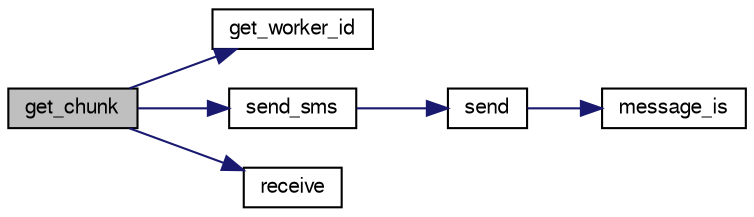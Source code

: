 digraph G
{
  edge [fontname="FreeSans",fontsize="10",labelfontname="FreeSans",labelfontsize="10"];
  node [fontname="FreeSans",fontsize="10",shape=record];
  rankdir="LR";
  Node1 [label="get_chunk",height=0.2,width=0.4,color="black", fillcolor="grey75", style="filled" fontcolor="black"];
  Node1 -> Node2 [color="midnightblue",fontsize="10",style="solid"];
  Node2 [label="get_worker_id",height=0.2,width=0.4,color="black", fillcolor="white", style="filled",URL="$worker_8c.html#ae11d5cff642be9c1c521ce9dff10f0ad",tooltip="Get the ID of a worker."];
  Node1 -> Node3 [color="midnightblue",fontsize="10",style="solid"];
  Node3 [label="send_sms",height=0.2,width=0.4,color="black", fillcolor="white", style="filled",URL="$common_8c.html#aca485a177839dea76ff61fd7c34de12d",tooltip="Send a short message, of size zero."];
  Node3 -> Node4 [color="midnightblue",fontsize="10",style="solid"];
  Node4 [label="send",height=0.2,width=0.4,color="black", fillcolor="white", style="filled",URL="$common_8c.html#a385b12669d8faf7b5cdb54c1ae597e1c",tooltip="Send a message/task."];
  Node4 -> Node5 [color="midnightblue",fontsize="10",style="solid"];
  Node5 [label="message_is",height=0.2,width=0.4,color="black", fillcolor="white", style="filled",URL="$common_8c.html#ad37a02c988c597622a346cb5293243fb",tooltip="Compare the message from a task with a string."];
  Node1 -> Node6 [color="midnightblue",fontsize="10",style="solid"];
  Node6 [label="receive",height=0.2,width=0.4,color="black", fillcolor="white", style="filled",URL="$common_8c.html#a6fc60933b9eabe64a880f68eba3131cc",tooltip="Receive a message/task from a mailbox."];
}
